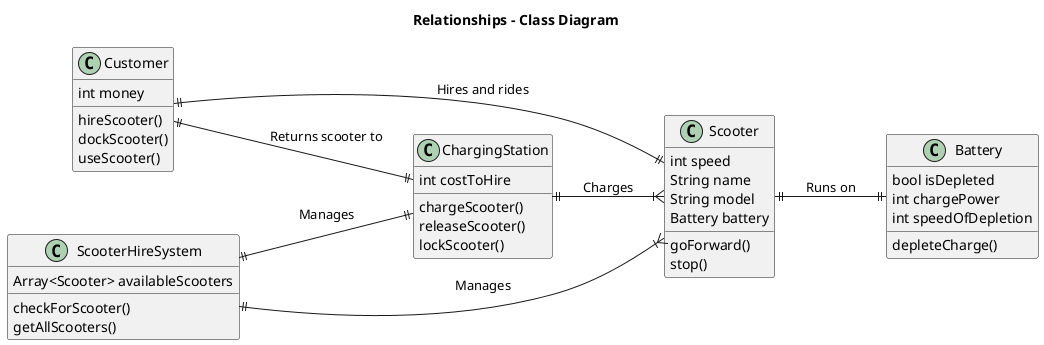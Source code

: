 ------------------------
/Users/ilja.petrovs/Downloads/puml.png

@startuml
title Relationships - Class Diagram

left to right direction
class Customer {
    int money
    hireScooter()
    dockScooter()
    useScooter()
}
class ChargingStation {
    int costToHire
    chargeScooter()
    releaseScooter()
    lockScooter()
}
class Battery {
    bool isDepleted
    int chargePower
    int speedOfDepletion
    depleteCharge()
}
class Scooter {
    int speed
    String name
    String model
    Battery battery
    goForward()
    stop()
}
class ScooterHireSystem {
    Array<Scooter> availableScooters    
    checkForScooter()
    getAllScooters()

}

Scooter ||--|| Battery: Runs on
Customer ||--|| Scooter: Hires and rides
Customer ||--|| ChargingStation: Returns scooter to
ChargingStation  ||--|{ Scooter: Charges
ScooterHireSystem  ||--|| ChargingStation: Manages
ScooterHireSystem ||--|{ Scooter: Manages

@enduml

PlantUML version 1.2020.27beta8(Unknown compile time)
(GPL source distribution)
Java Runtime: Java(TM) SE Runtime Environment
JVM: Java HotSpot(TM) 64-Bit Server VM
Default Encoding: UTF-8
Language: en
Country: US

------------------------
